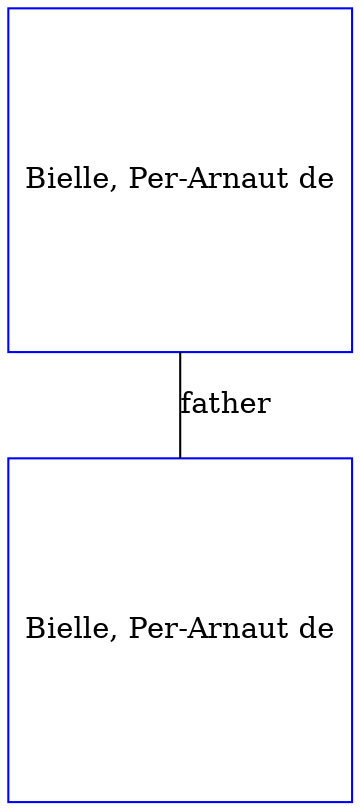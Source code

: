 digraph D {
    edge [dir=none];    node [shape=box];    "010781"   [label="Bielle, Per-Arnaut de", shape=box, regular=1, color="blue"] ;
"020069"   [label="Bielle, Per-Arnaut de", shape=box, regular=1, color="blue"] ;
020069->010781 [label="father",arrowsize=0.0]; 
}